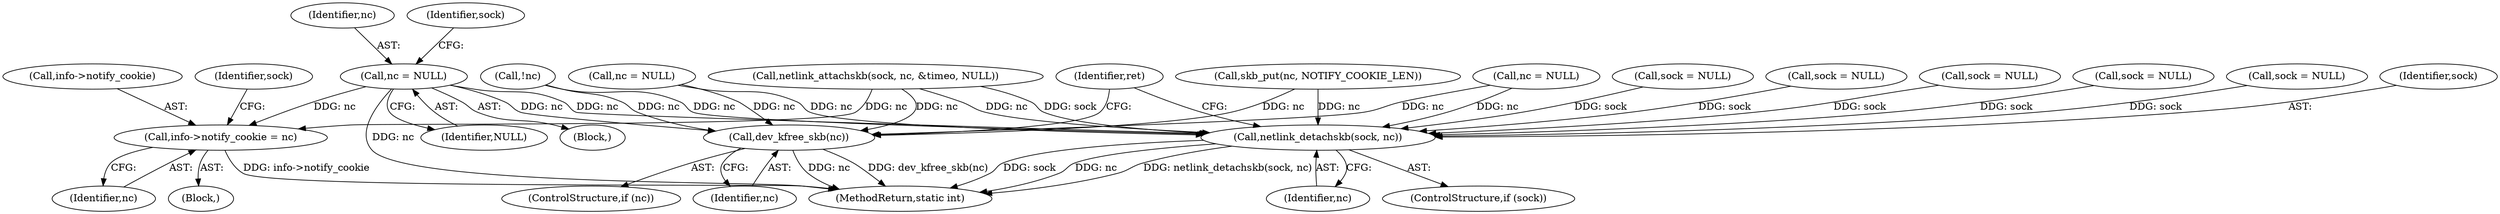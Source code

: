 digraph "0_linux_f991af3daabaecff34684fd51fac80319d1baad1@pointer" {
"1000116" [label="(Call,nc = NULL)"];
"1000383" [label="(Call,info->notify_cookie = nc)"];
"1000463" [label="(Call,netlink_detachskb(sock, nc))"];
"1000469" [label="(Call,dev_kfree_skb(nc))"];
"1000463" [label="(Call,netlink_detachskb(sock, nc))"];
"1000387" [label="(Identifier,nc)"];
"1000467" [label="(ControlStructure,if (nc))"];
"1000367" [label="(Block,)"];
"1000116" [label="(Call,nc = NULL)"];
"1000117" [label="(Identifier,nc)"];
"1000384" [label="(Call,info->notify_cookie)"];
"1000271" [label="(Call,nc = NULL)"];
"1000473" [label="(MethodReturn,static int)"];
"1000472" [label="(Identifier,ret)"];
"1000389" [label="(Identifier,sock)"];
"1000179" [label="(Call,!nc)"];
"1000119" [label="(Call,sock = NULL)"];
"1000204" [label="(Call,skb_put(nc, NOTIFY_COOKIE_LEN))"];
"1000470" [label="(Identifier,nc)"];
"1000268" [label="(Call,sock = NULL)"];
"1000118" [label="(Identifier,NULL)"];
"1000250" [label="(Call,netlink_attachskb(sock, nc, &timeo, NULL))"];
"1000465" [label="(Identifier,nc)"];
"1000461" [label="(ControlStructure,if (sock))"];
"1000241" [label="(Call,sock = NULL)"];
"1000391" [label="(Call,nc = NULL)"];
"1000120" [label="(Identifier,sock)"];
"1000388" [label="(Call,sock = NULL)"];
"1000383" [label="(Call,info->notify_cookie = nc)"];
"1000261" [label="(Call,sock = NULL)"];
"1000106" [label="(Block,)"];
"1000464" [label="(Identifier,sock)"];
"1000469" [label="(Call,dev_kfree_skb(nc))"];
"1000116" -> "1000106"  [label="AST: "];
"1000116" -> "1000118"  [label="CFG: "];
"1000117" -> "1000116"  [label="AST: "];
"1000118" -> "1000116"  [label="AST: "];
"1000120" -> "1000116"  [label="CFG: "];
"1000116" -> "1000473"  [label="DDG: nc"];
"1000116" -> "1000383"  [label="DDG: nc"];
"1000116" -> "1000463"  [label="DDG: nc"];
"1000116" -> "1000469"  [label="DDG: nc"];
"1000383" -> "1000367"  [label="AST: "];
"1000383" -> "1000387"  [label="CFG: "];
"1000384" -> "1000383"  [label="AST: "];
"1000387" -> "1000383"  [label="AST: "];
"1000389" -> "1000383"  [label="CFG: "];
"1000383" -> "1000473"  [label="DDG: info->notify_cookie"];
"1000250" -> "1000383"  [label="DDG: nc"];
"1000463" -> "1000461"  [label="AST: "];
"1000463" -> "1000465"  [label="CFG: "];
"1000464" -> "1000463"  [label="AST: "];
"1000465" -> "1000463"  [label="AST: "];
"1000472" -> "1000463"  [label="CFG: "];
"1000463" -> "1000473"  [label="DDG: nc"];
"1000463" -> "1000473"  [label="DDG: netlink_detachskb(sock, nc)"];
"1000463" -> "1000473"  [label="DDG: sock"];
"1000250" -> "1000463"  [label="DDG: sock"];
"1000250" -> "1000463"  [label="DDG: nc"];
"1000388" -> "1000463"  [label="DDG: sock"];
"1000268" -> "1000463"  [label="DDG: sock"];
"1000261" -> "1000463"  [label="DDG: sock"];
"1000119" -> "1000463"  [label="DDG: sock"];
"1000241" -> "1000463"  [label="DDG: sock"];
"1000391" -> "1000463"  [label="DDG: nc"];
"1000179" -> "1000463"  [label="DDG: nc"];
"1000271" -> "1000463"  [label="DDG: nc"];
"1000204" -> "1000463"  [label="DDG: nc"];
"1000469" -> "1000467"  [label="AST: "];
"1000469" -> "1000470"  [label="CFG: "];
"1000470" -> "1000469"  [label="AST: "];
"1000472" -> "1000469"  [label="CFG: "];
"1000469" -> "1000473"  [label="DDG: dev_kfree_skb(nc)"];
"1000469" -> "1000473"  [label="DDG: nc"];
"1000391" -> "1000469"  [label="DDG: nc"];
"1000250" -> "1000469"  [label="DDG: nc"];
"1000179" -> "1000469"  [label="DDG: nc"];
"1000271" -> "1000469"  [label="DDG: nc"];
"1000204" -> "1000469"  [label="DDG: nc"];
}
